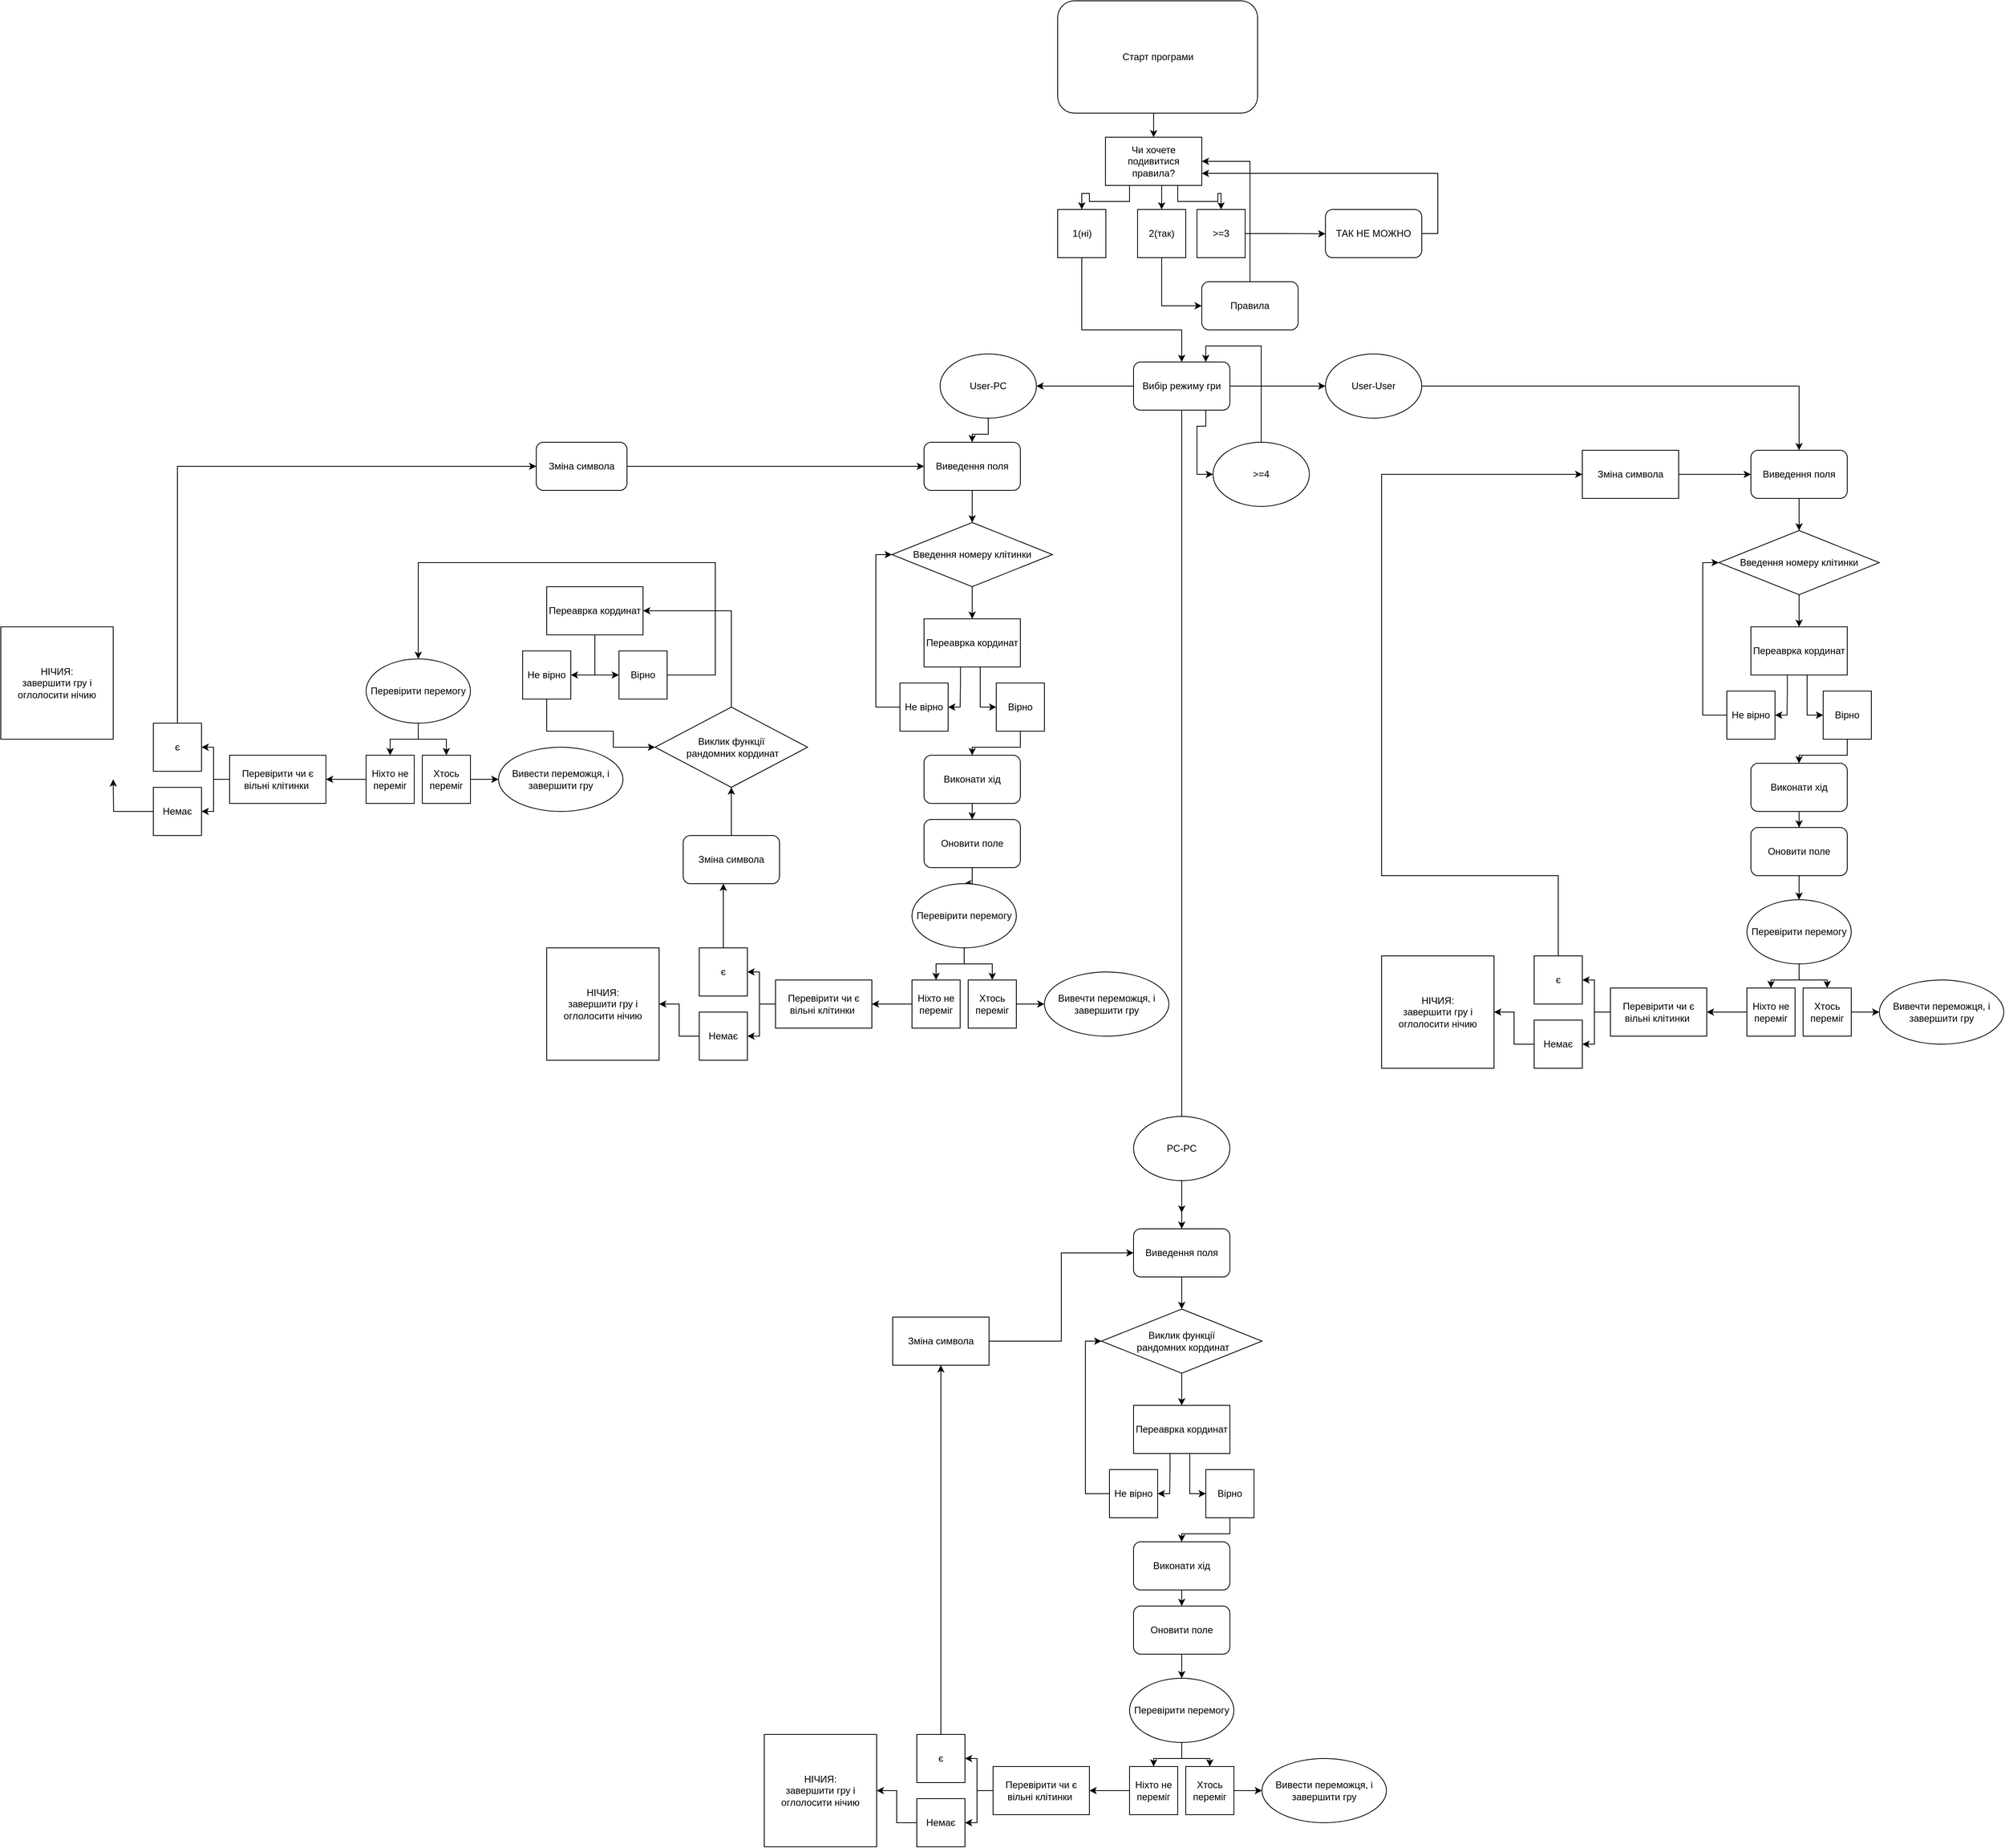 <mxfile version="21.5.2" type="github">
  <diagram name="Сторінка-1" id="-OSfMtu3TaqCq998lPGS">
    <mxGraphModel dx="3797" dy="1214" grid="1" gridSize="10" guides="1" tooltips="1" connect="1" arrows="1" fold="1" page="1" pageScale="1" pageWidth="827" pageHeight="1169" math="0" shadow="0">
      <root>
        <mxCell id="0" />
        <mxCell id="1" parent="0" />
        <mxCell id="GHrrDTAH8UmUL2fqmOjw-2" style="edgeStyle=orthogonalEdgeStyle;rounded=0;orthogonalLoop=1;jettySize=auto;html=1;exitX=0.5;exitY=1;exitDx=0;exitDy=0;entryX=0.5;entryY=0;entryDx=0;entryDy=0;" edge="1" parent="1" source="vVHR6ByP8qNk3AICSqPJ-1" target="GHrrDTAH8UmUL2fqmOjw-1">
          <mxGeometry relative="1" as="geometry" />
        </mxCell>
        <mxCell id="vVHR6ByP8qNk3AICSqPJ-1" value="Старт програми" style="rounded=1;whiteSpace=wrap;html=1;" parent="1" vertex="1">
          <mxGeometry x="266.5" y="10" width="249" height="140" as="geometry" />
        </mxCell>
        <mxCell id="vozU0qDYMAVB8xWwkWYf-24" style="edgeStyle=orthogonalEdgeStyle;rounded=0;orthogonalLoop=1;jettySize=auto;html=1;entryX=0.5;entryY=0;entryDx=0;entryDy=0;" parent="1" source="vozU0qDYMAVB8xWwkWYf-2" edge="1">
          <mxGeometry relative="1" as="geometry">
            <mxPoint x="1190" y="670" as="targetPoint" />
          </mxGeometry>
        </mxCell>
        <mxCell id="vozU0qDYMAVB8xWwkWYf-2" value="Виведення поля" style="rounded=1;whiteSpace=wrap;html=1;" parent="1" vertex="1">
          <mxGeometry x="1130" y="570" width="120" height="60" as="geometry" />
        </mxCell>
        <mxCell id="vozU0qDYMAVB8xWwkWYf-15" value="" style="edgeStyle=orthogonalEdgeStyle;rounded=0;orthogonalLoop=1;jettySize=auto;html=1;" parent="1" source="vozU0qDYMAVB8xWwkWYf-3" target="vozU0qDYMAVB8xWwkWYf-12" edge="1">
          <mxGeometry relative="1" as="geometry" />
        </mxCell>
        <mxCell id="vozU0qDYMAVB8xWwkWYf-16" value="" style="edgeStyle=orthogonalEdgeStyle;rounded=0;orthogonalLoop=1;jettySize=auto;html=1;" parent="1" source="vozU0qDYMAVB8xWwkWYf-3" target="vozU0qDYMAVB8xWwkWYf-14" edge="1">
          <mxGeometry relative="1" as="geometry" />
        </mxCell>
        <mxCell id="oesaAjldhpogjvZy4jh--85" style="edgeStyle=orthogonalEdgeStyle;rounded=0;orthogonalLoop=1;jettySize=auto;html=1;" parent="1" source="vozU0qDYMAVB8xWwkWYf-3" edge="1">
          <mxGeometry relative="1" as="geometry">
            <mxPoint x="421" y="1520" as="targetPoint" />
          </mxGeometry>
        </mxCell>
        <mxCell id="GHrrDTAH8UmUL2fqmOjw-17" style="edgeStyle=orthogonalEdgeStyle;rounded=0;orthogonalLoop=1;jettySize=auto;html=1;exitX=0.75;exitY=1;exitDx=0;exitDy=0;entryX=0;entryY=0.5;entryDx=0;entryDy=0;" edge="1" parent="1" source="vozU0qDYMAVB8xWwkWYf-3" target="GHrrDTAH8UmUL2fqmOjw-16">
          <mxGeometry relative="1" as="geometry" />
        </mxCell>
        <mxCell id="vozU0qDYMAVB8xWwkWYf-3" value="Вибір режиму гри&lt;span id=&quot;docs-internal-guid-321d3be8-7fff-9329-2bb9-49351d8f6e9c&quot;&gt;&lt;/span&gt;&lt;br&gt;&lt;span id=&quot;docs-internal-guid-1c4b53f9-7fff-63d5-5b33-3f69275330f2&quot;&gt;&lt;/span&gt;" style="rounded=1;whiteSpace=wrap;html=1;" parent="1" vertex="1">
          <mxGeometry x="361" y="460" width="120" height="60" as="geometry" />
        </mxCell>
        <mxCell id="vozU0qDYMAVB8xWwkWYf-18" value="" style="edgeStyle=orthogonalEdgeStyle;rounded=0;orthogonalLoop=1;jettySize=auto;html=1;entryX=0.5;entryY=0;entryDx=0;entryDy=0;" parent="1" source="vozU0qDYMAVB8xWwkWYf-12" target="Kpa18n4jL03PDkjrWEb2-8" edge="1">
          <mxGeometry relative="1" as="geometry">
            <mxPoint x="180.029" y="560" as="targetPoint" />
            <Array as="points">
              <mxPoint x="180" y="550" />
              <mxPoint x="160" y="550" />
            </Array>
          </mxGeometry>
        </mxCell>
        <mxCell id="vozU0qDYMAVB8xWwkWYf-12" value="User-PC&lt;span id=&quot;docs-internal-guid-ddc45cb4-7fff-b80d-b5cc-657cc404f076&quot;&gt;&lt;/span&gt;&lt;span id=&quot;docs-internal-guid-ddc45cb4-7fff-b80d-b5cc-657cc404f076&quot;&gt;&lt;/span&gt;" style="ellipse;whiteSpace=wrap;html=1;" parent="1" vertex="1">
          <mxGeometry x="120" y="450" width="120" height="80" as="geometry" />
        </mxCell>
        <mxCell id="Kpa18n4jL03PDkjrWEb2-4" style="edgeStyle=orthogonalEdgeStyle;rounded=0;orthogonalLoop=1;jettySize=auto;html=1;exitX=1;exitY=0.5;exitDx=0;exitDy=0;entryX=0.5;entryY=0;entryDx=0;entryDy=0;" parent="1" source="vozU0qDYMAVB8xWwkWYf-14" target="vozU0qDYMAVB8xWwkWYf-2" edge="1">
          <mxGeometry relative="1" as="geometry" />
        </mxCell>
        <mxCell id="vozU0qDYMAVB8xWwkWYf-14" value="User-User&lt;span id=&quot;docs-internal-guid-ddc45cb4-7fff-b80d-b5cc-657cc404f076&quot;&gt;&lt;/span&gt;" style="ellipse;whiteSpace=wrap;html=1;" parent="1" vertex="1">
          <mxGeometry x="600" y="450" width="120" height="80" as="geometry" />
        </mxCell>
        <mxCell id="hkNHPK7egLGRaDCk1k40-42" value="Введення номеру клітинки" style="rhombus;whiteSpace=wrap;html=1;" parent="1" vertex="1">
          <mxGeometry x="1090" y="670" width="200" height="80" as="geometry" />
        </mxCell>
        <mxCell id="hkNHPK7egLGRaDCk1k40-43" value="" style="edgeStyle=orthogonalEdgeStyle;rounded=0;orthogonalLoop=1;jettySize=auto;html=1;" parent="1" source="hkNHPK7egLGRaDCk1k40-42" target="hkNHPK7egLGRaDCk1k40-46" edge="1">
          <mxGeometry relative="1" as="geometry">
            <mxPoint x="1190" y="840" as="targetPoint" />
            <mxPoint x="1190" y="750" as="sourcePoint" />
          </mxGeometry>
        </mxCell>
        <mxCell id="hkNHPK7egLGRaDCk1k40-44" style="edgeStyle=orthogonalEdgeStyle;rounded=0;orthogonalLoop=1;jettySize=auto;html=1;entryX=1;entryY=0.5;entryDx=0;entryDy=0;exitX=0.378;exitY=1.004;exitDx=0;exitDy=0;exitPerimeter=0;" parent="1" source="hkNHPK7egLGRaDCk1k40-46" target="hkNHPK7egLGRaDCk1k40-50" edge="1">
          <mxGeometry relative="1" as="geometry">
            <mxPoint x="1190" y="910" as="targetPoint" />
            <Array as="points">
              <mxPoint x="1175" y="870" />
              <mxPoint x="1175" y="900" />
            </Array>
          </mxGeometry>
        </mxCell>
        <mxCell id="hkNHPK7egLGRaDCk1k40-45" style="edgeStyle=orthogonalEdgeStyle;rounded=0;orthogonalLoop=1;jettySize=auto;html=1;entryX=0;entryY=0.5;entryDx=0;entryDy=0;" parent="1" source="hkNHPK7egLGRaDCk1k40-46" target="hkNHPK7egLGRaDCk1k40-48" edge="1">
          <mxGeometry relative="1" as="geometry">
            <mxPoint x="1190" y="900" as="targetPoint" />
            <Array as="points">
              <mxPoint x="1200" y="900" />
            </Array>
          </mxGeometry>
        </mxCell>
        <mxCell id="hkNHPK7egLGRaDCk1k40-46" value="Переаврка кординат" style="rounded=0;whiteSpace=wrap;html=1;" parent="1" vertex="1">
          <mxGeometry x="1130" y="790" width="120" height="60" as="geometry" />
        </mxCell>
        <mxCell id="hkNHPK7egLGRaDCk1k40-47" style="edgeStyle=orthogonalEdgeStyle;rounded=0;orthogonalLoop=1;jettySize=auto;html=1;entryX=0.5;entryY=0;entryDx=0;entryDy=0;" parent="1" source="hkNHPK7egLGRaDCk1k40-48" target="hkNHPK7egLGRaDCk1k40-52" edge="1">
          <mxGeometry relative="1" as="geometry">
            <Array as="points">
              <mxPoint x="1250" y="950" />
              <mxPoint x="1190" y="950" />
            </Array>
          </mxGeometry>
        </mxCell>
        <mxCell id="hkNHPK7egLGRaDCk1k40-48" value="Вірно" style="rounded=0;whiteSpace=wrap;html=1;" parent="1" vertex="1">
          <mxGeometry x="1220" y="870" width="60" height="60" as="geometry" />
        </mxCell>
        <mxCell id="hkNHPK7egLGRaDCk1k40-49" style="edgeStyle=orthogonalEdgeStyle;rounded=0;orthogonalLoop=1;jettySize=auto;html=1;entryX=0;entryY=0.5;entryDx=0;entryDy=0;" parent="1" source="hkNHPK7egLGRaDCk1k40-50" target="hkNHPK7egLGRaDCk1k40-42" edge="1">
          <mxGeometry relative="1" as="geometry">
            <mxPoint x="1060" y="710" as="targetPoint" />
            <Array as="points">
              <mxPoint x="1070" y="900" />
              <mxPoint x="1070" y="710" />
            </Array>
          </mxGeometry>
        </mxCell>
        <mxCell id="hkNHPK7egLGRaDCk1k40-50" value="Не вірно" style="rounded=0;whiteSpace=wrap;html=1;" parent="1" vertex="1">
          <mxGeometry x="1100" y="870" width="60" height="60" as="geometry" />
        </mxCell>
        <mxCell id="hkNHPK7egLGRaDCk1k40-51" style="edgeStyle=orthogonalEdgeStyle;rounded=0;orthogonalLoop=1;jettySize=auto;html=1;entryX=0.5;entryY=0;entryDx=0;entryDy=0;" parent="1" source="hkNHPK7egLGRaDCk1k40-52" target="hkNHPK7egLGRaDCk1k40-54" edge="1">
          <mxGeometry relative="1" as="geometry" />
        </mxCell>
        <mxCell id="hkNHPK7egLGRaDCk1k40-52" value="Виконати хід" style="rounded=1;whiteSpace=wrap;html=1;" parent="1" vertex="1">
          <mxGeometry x="1130" y="960" width="120" height="60" as="geometry" />
        </mxCell>
        <mxCell id="hkNHPK7egLGRaDCk1k40-53" value="" style="edgeStyle=orthogonalEdgeStyle;rounded=0;orthogonalLoop=1;jettySize=auto;html=1;" parent="1" source="hkNHPK7egLGRaDCk1k40-54" target="hkNHPK7egLGRaDCk1k40-57" edge="1">
          <mxGeometry relative="1" as="geometry" />
        </mxCell>
        <mxCell id="hkNHPK7egLGRaDCk1k40-54" value="Оновити поле" style="rounded=1;whiteSpace=wrap;html=1;" parent="1" vertex="1">
          <mxGeometry x="1130" y="1040" width="120" height="60" as="geometry" />
        </mxCell>
        <mxCell id="hkNHPK7egLGRaDCk1k40-55" value="" style="edgeStyle=orthogonalEdgeStyle;rounded=0;orthogonalLoop=1;jettySize=auto;html=1;" parent="1" source="hkNHPK7egLGRaDCk1k40-57" target="hkNHPK7egLGRaDCk1k40-59" edge="1">
          <mxGeometry relative="1" as="geometry" />
        </mxCell>
        <mxCell id="hkNHPK7egLGRaDCk1k40-56" style="edgeStyle=orthogonalEdgeStyle;rounded=0;orthogonalLoop=1;jettySize=auto;html=1;entryX=0.5;entryY=0;entryDx=0;entryDy=0;" parent="1" source="hkNHPK7egLGRaDCk1k40-57" target="hkNHPK7egLGRaDCk1k40-58" edge="1">
          <mxGeometry relative="1" as="geometry" />
        </mxCell>
        <mxCell id="hkNHPK7egLGRaDCk1k40-57" value="Перевірити перемогу" style="ellipse;whiteSpace=wrap;html=1;rounded=1;" parent="1" vertex="1">
          <mxGeometry x="1125" y="1130" width="130" height="80" as="geometry" />
        </mxCell>
        <mxCell id="hkNHPK7egLGRaDCk1k40-61" value="" style="edgeStyle=orthogonalEdgeStyle;rounded=0;orthogonalLoop=1;jettySize=auto;html=1;" parent="1" source="hkNHPK7egLGRaDCk1k40-58" target="hkNHPK7egLGRaDCk1k40-60" edge="1">
          <mxGeometry relative="1" as="geometry" />
        </mxCell>
        <mxCell id="hkNHPK7egLGRaDCk1k40-58" value="Хтось переміг" style="rounded=0;whiteSpace=wrap;html=1;" parent="1" vertex="1">
          <mxGeometry x="1195" y="1240" width="60" height="60" as="geometry" />
        </mxCell>
        <mxCell id="hkNHPK7egLGRaDCk1k40-63" value="" style="edgeStyle=orthogonalEdgeStyle;rounded=0;orthogonalLoop=1;jettySize=auto;html=1;" parent="1" source="hkNHPK7egLGRaDCk1k40-59" target="hkNHPK7egLGRaDCk1k40-62" edge="1">
          <mxGeometry relative="1" as="geometry" />
        </mxCell>
        <mxCell id="hkNHPK7egLGRaDCk1k40-59" value="Ніхто не переміг" style="rounded=0;whiteSpace=wrap;html=1;" parent="1" vertex="1">
          <mxGeometry x="1125" y="1240" width="60" height="60" as="geometry" />
        </mxCell>
        <mxCell id="hkNHPK7egLGRaDCk1k40-60" value="Вивечти переможця, і завершити гру" style="ellipse;whiteSpace=wrap;html=1;rounded=0;" parent="1" vertex="1">
          <mxGeometry x="1290" y="1230" width="155" height="80" as="geometry" />
        </mxCell>
        <mxCell id="hkNHPK7egLGRaDCk1k40-68" value="" style="edgeStyle=orthogonalEdgeStyle;rounded=0;orthogonalLoop=1;jettySize=auto;html=1;" parent="1" source="hkNHPK7egLGRaDCk1k40-62" target="hkNHPK7egLGRaDCk1k40-67" edge="1">
          <mxGeometry relative="1" as="geometry" />
        </mxCell>
        <mxCell id="hkNHPK7egLGRaDCk1k40-69" style="edgeStyle=orthogonalEdgeStyle;rounded=0;orthogonalLoop=1;jettySize=auto;html=1;entryX=1;entryY=0.5;entryDx=0;entryDy=0;" parent="1" source="hkNHPK7egLGRaDCk1k40-62" target="hkNHPK7egLGRaDCk1k40-66" edge="1">
          <mxGeometry relative="1" as="geometry" />
        </mxCell>
        <mxCell id="hkNHPK7egLGRaDCk1k40-62" value="Перевірити чи є вільні клітинки&amp;nbsp;" style="whiteSpace=wrap;html=1;rounded=0;" parent="1" vertex="1">
          <mxGeometry x="955" y="1240" width="120" height="60" as="geometry" />
        </mxCell>
        <mxCell id="Kpa18n4jL03PDkjrWEb2-2" style="edgeStyle=orthogonalEdgeStyle;rounded=0;orthogonalLoop=1;jettySize=auto;html=1;exitX=0.5;exitY=0;exitDx=0;exitDy=0;" parent="1" source="hkNHPK7egLGRaDCk1k40-66" edge="1">
          <mxGeometry relative="1" as="geometry">
            <mxPoint x="920" y="600" as="targetPoint" />
            <Array as="points">
              <mxPoint x="890" y="1100" />
              <mxPoint x="670" y="1100" />
            </Array>
          </mxGeometry>
        </mxCell>
        <mxCell id="hkNHPK7egLGRaDCk1k40-66" value="є" style="rounded=0;whiteSpace=wrap;html=1;" parent="1" vertex="1">
          <mxGeometry x="860" y="1200" width="60" height="60" as="geometry" />
        </mxCell>
        <mxCell id="hkNHPK7egLGRaDCk1k40-77" style="edgeStyle=orthogonalEdgeStyle;rounded=0;orthogonalLoop=1;jettySize=auto;html=1;" parent="1" source="hkNHPK7egLGRaDCk1k40-67" target="hkNHPK7egLGRaDCk1k40-76" edge="1">
          <mxGeometry relative="1" as="geometry" />
        </mxCell>
        <mxCell id="hkNHPK7egLGRaDCk1k40-67" value="Немає" style="rounded=0;whiteSpace=wrap;html=1;" parent="1" vertex="1">
          <mxGeometry x="860" y="1280" width="60" height="60" as="geometry" />
        </mxCell>
        <mxCell id="hkNHPK7egLGRaDCk1k40-76" value="НІЧИЯ:&lt;br&gt;завершити гру і оглолосити нічию" style="whiteSpace=wrap;html=1;aspect=fixed;" parent="1" vertex="1">
          <mxGeometry x="670" y="1200" width="140" height="140" as="geometry" />
        </mxCell>
        <mxCell id="Kpa18n4jL03PDkjrWEb2-6" style="edgeStyle=orthogonalEdgeStyle;rounded=0;orthogonalLoop=1;jettySize=auto;html=1;exitX=1;exitY=0.5;exitDx=0;exitDy=0;entryX=0;entryY=0.5;entryDx=0;entryDy=0;" parent="1" source="Kpa18n4jL03PDkjrWEb2-5" target="vozU0qDYMAVB8xWwkWYf-2" edge="1">
          <mxGeometry relative="1" as="geometry" />
        </mxCell>
        <mxCell id="Kpa18n4jL03PDkjrWEb2-5" value="Зміна символа" style="rounded=0;whiteSpace=wrap;html=1;" parent="1" vertex="1">
          <mxGeometry x="920" y="570" width="120" height="60" as="geometry" />
        </mxCell>
        <mxCell id="Kpa18n4jL03PDkjrWEb2-7" style="edgeStyle=orthogonalEdgeStyle;rounded=0;orthogonalLoop=1;jettySize=auto;html=1;entryX=0.5;entryY=0;entryDx=0;entryDy=0;" parent="1" source="Kpa18n4jL03PDkjrWEb2-8" edge="1">
          <mxGeometry relative="1" as="geometry">
            <mxPoint x="160" y="660" as="targetPoint" />
          </mxGeometry>
        </mxCell>
        <mxCell id="Kpa18n4jL03PDkjrWEb2-8" value="Виведення поля" style="rounded=1;whiteSpace=wrap;html=1;" parent="1" vertex="1">
          <mxGeometry x="100" y="560" width="120" height="60" as="geometry" />
        </mxCell>
        <mxCell id="Kpa18n4jL03PDkjrWEb2-9" value="Введення номеру клітинки" style="rhombus;whiteSpace=wrap;html=1;" parent="1" vertex="1">
          <mxGeometry x="60" y="660" width="200" height="80" as="geometry" />
        </mxCell>
        <mxCell id="Kpa18n4jL03PDkjrWEb2-10" value="" style="edgeStyle=orthogonalEdgeStyle;rounded=0;orthogonalLoop=1;jettySize=auto;html=1;" parent="1" source="Kpa18n4jL03PDkjrWEb2-9" target="Kpa18n4jL03PDkjrWEb2-13" edge="1">
          <mxGeometry relative="1" as="geometry">
            <mxPoint x="160" y="830" as="targetPoint" />
            <mxPoint x="160" y="740" as="sourcePoint" />
          </mxGeometry>
        </mxCell>
        <mxCell id="Kpa18n4jL03PDkjrWEb2-11" style="edgeStyle=orthogonalEdgeStyle;rounded=0;orthogonalLoop=1;jettySize=auto;html=1;entryX=1;entryY=0.5;entryDx=0;entryDy=0;exitX=0.378;exitY=1.004;exitDx=0;exitDy=0;exitPerimeter=0;" parent="1" source="Kpa18n4jL03PDkjrWEb2-13" target="Kpa18n4jL03PDkjrWEb2-17" edge="1">
          <mxGeometry relative="1" as="geometry">
            <mxPoint x="160" y="900" as="targetPoint" />
            <Array as="points">
              <mxPoint x="145" y="860" />
              <mxPoint x="145" y="890" />
            </Array>
          </mxGeometry>
        </mxCell>
        <mxCell id="Kpa18n4jL03PDkjrWEb2-12" style="edgeStyle=orthogonalEdgeStyle;rounded=0;orthogonalLoop=1;jettySize=auto;html=1;entryX=0;entryY=0.5;entryDx=0;entryDy=0;" parent="1" source="Kpa18n4jL03PDkjrWEb2-13" target="Kpa18n4jL03PDkjrWEb2-15" edge="1">
          <mxGeometry relative="1" as="geometry">
            <mxPoint x="160" y="890" as="targetPoint" />
            <Array as="points">
              <mxPoint x="170" y="890" />
            </Array>
          </mxGeometry>
        </mxCell>
        <mxCell id="Kpa18n4jL03PDkjrWEb2-13" value="Переаврка кординат" style="rounded=0;whiteSpace=wrap;html=1;" parent="1" vertex="1">
          <mxGeometry x="100" y="780" width="120" height="60" as="geometry" />
        </mxCell>
        <mxCell id="Kpa18n4jL03PDkjrWEb2-14" style="edgeStyle=orthogonalEdgeStyle;rounded=0;orthogonalLoop=1;jettySize=auto;html=1;entryX=0.5;entryY=0;entryDx=0;entryDy=0;" parent="1" source="Kpa18n4jL03PDkjrWEb2-15" target="Kpa18n4jL03PDkjrWEb2-19" edge="1">
          <mxGeometry relative="1" as="geometry">
            <Array as="points">
              <mxPoint x="220" y="940" />
              <mxPoint x="160" y="940" />
            </Array>
          </mxGeometry>
        </mxCell>
        <mxCell id="Kpa18n4jL03PDkjrWEb2-15" value="Вірно" style="rounded=0;whiteSpace=wrap;html=1;" parent="1" vertex="1">
          <mxGeometry x="190" y="860" width="60" height="60" as="geometry" />
        </mxCell>
        <mxCell id="Kpa18n4jL03PDkjrWEb2-16" style="edgeStyle=orthogonalEdgeStyle;rounded=0;orthogonalLoop=1;jettySize=auto;html=1;entryX=0;entryY=0.5;entryDx=0;entryDy=0;" parent="1" source="Kpa18n4jL03PDkjrWEb2-17" target="Kpa18n4jL03PDkjrWEb2-9" edge="1">
          <mxGeometry relative="1" as="geometry">
            <mxPoint x="30" y="700" as="targetPoint" />
            <Array as="points">
              <mxPoint x="40" y="890" />
              <mxPoint x="40" y="700" />
            </Array>
          </mxGeometry>
        </mxCell>
        <mxCell id="Kpa18n4jL03PDkjrWEb2-17" value="Не вірно" style="rounded=0;whiteSpace=wrap;html=1;" parent="1" vertex="1">
          <mxGeometry x="70" y="860" width="60" height="60" as="geometry" />
        </mxCell>
        <mxCell id="Kpa18n4jL03PDkjrWEb2-18" style="edgeStyle=orthogonalEdgeStyle;rounded=0;orthogonalLoop=1;jettySize=auto;html=1;entryX=0.5;entryY=0;entryDx=0;entryDy=0;" parent="1" source="Kpa18n4jL03PDkjrWEb2-19" target="Kpa18n4jL03PDkjrWEb2-21" edge="1">
          <mxGeometry relative="1" as="geometry" />
        </mxCell>
        <mxCell id="Kpa18n4jL03PDkjrWEb2-19" value="Виконати хід" style="rounded=1;whiteSpace=wrap;html=1;" parent="1" vertex="1">
          <mxGeometry x="100" y="950" width="120" height="60" as="geometry" />
        </mxCell>
        <mxCell id="Kpa18n4jL03PDkjrWEb2-20" value="" style="edgeStyle=orthogonalEdgeStyle;rounded=0;orthogonalLoop=1;jettySize=auto;html=1;" parent="1" source="Kpa18n4jL03PDkjrWEb2-21" target="Kpa18n4jL03PDkjrWEb2-24" edge="1">
          <mxGeometry relative="1" as="geometry" />
        </mxCell>
        <mxCell id="Kpa18n4jL03PDkjrWEb2-21" value="Оновити поле" style="rounded=1;whiteSpace=wrap;html=1;" parent="1" vertex="1">
          <mxGeometry x="100" y="1030" width="120" height="60" as="geometry" />
        </mxCell>
        <mxCell id="Kpa18n4jL03PDkjrWEb2-22" value="" style="edgeStyle=orthogonalEdgeStyle;rounded=0;orthogonalLoop=1;jettySize=auto;html=1;" parent="1" source="Kpa18n4jL03PDkjrWEb2-24" target="Kpa18n4jL03PDkjrWEb2-28" edge="1">
          <mxGeometry relative="1" as="geometry" />
        </mxCell>
        <mxCell id="Kpa18n4jL03PDkjrWEb2-23" style="edgeStyle=orthogonalEdgeStyle;rounded=0;orthogonalLoop=1;jettySize=auto;html=1;entryX=0.5;entryY=0;entryDx=0;entryDy=0;" parent="1" source="Kpa18n4jL03PDkjrWEb2-24" target="Kpa18n4jL03PDkjrWEb2-26" edge="1">
          <mxGeometry relative="1" as="geometry" />
        </mxCell>
        <mxCell id="Kpa18n4jL03PDkjrWEb2-24" value="Перевірити перемогу" style="ellipse;whiteSpace=wrap;html=1;rounded=1;" parent="1" vertex="1">
          <mxGeometry x="85" y="1110" width="130" height="80" as="geometry" />
        </mxCell>
        <mxCell id="Kpa18n4jL03PDkjrWEb2-25" value="" style="edgeStyle=orthogonalEdgeStyle;rounded=0;orthogonalLoop=1;jettySize=auto;html=1;" parent="1" source="Kpa18n4jL03PDkjrWEb2-26" target="Kpa18n4jL03PDkjrWEb2-29" edge="1">
          <mxGeometry relative="1" as="geometry" />
        </mxCell>
        <mxCell id="Kpa18n4jL03PDkjrWEb2-26" value="Хтось переміг" style="rounded=0;whiteSpace=wrap;html=1;" parent="1" vertex="1">
          <mxGeometry x="155" y="1230" width="60" height="60" as="geometry" />
        </mxCell>
        <mxCell id="Kpa18n4jL03PDkjrWEb2-27" value="" style="edgeStyle=orthogonalEdgeStyle;rounded=0;orthogonalLoop=1;jettySize=auto;html=1;" parent="1" source="Kpa18n4jL03PDkjrWEb2-28" target="Kpa18n4jL03PDkjrWEb2-32" edge="1">
          <mxGeometry relative="1" as="geometry" />
        </mxCell>
        <mxCell id="Kpa18n4jL03PDkjrWEb2-28" value="Ніхто не переміг" style="rounded=0;whiteSpace=wrap;html=1;" parent="1" vertex="1">
          <mxGeometry x="85" y="1230" width="60" height="60" as="geometry" />
        </mxCell>
        <mxCell id="Kpa18n4jL03PDkjrWEb2-29" value="Вивечти переможця, і завершити гру" style="ellipse;whiteSpace=wrap;html=1;rounded=0;" parent="1" vertex="1">
          <mxGeometry x="250" y="1220" width="155" height="80" as="geometry" />
        </mxCell>
        <mxCell id="Kpa18n4jL03PDkjrWEb2-30" value="" style="edgeStyle=orthogonalEdgeStyle;rounded=0;orthogonalLoop=1;jettySize=auto;html=1;" parent="1" source="Kpa18n4jL03PDkjrWEb2-32" target="Kpa18n4jL03PDkjrWEb2-36" edge="1">
          <mxGeometry relative="1" as="geometry" />
        </mxCell>
        <mxCell id="Kpa18n4jL03PDkjrWEb2-31" style="edgeStyle=orthogonalEdgeStyle;rounded=0;orthogonalLoop=1;jettySize=auto;html=1;entryX=1;entryY=0.5;entryDx=0;entryDy=0;" parent="1" source="Kpa18n4jL03PDkjrWEb2-32" target="Kpa18n4jL03PDkjrWEb2-34" edge="1">
          <mxGeometry relative="1" as="geometry" />
        </mxCell>
        <mxCell id="Kpa18n4jL03PDkjrWEb2-32" value="Перевірити чи є вільні клітинки&amp;nbsp;" style="whiteSpace=wrap;html=1;rounded=0;" parent="1" vertex="1">
          <mxGeometry x="-85" y="1230" width="120" height="60" as="geometry" />
        </mxCell>
        <mxCell id="oesaAjldhpogjvZy4jh--32" style="edgeStyle=orthogonalEdgeStyle;rounded=0;orthogonalLoop=1;jettySize=auto;html=1;entryX=0.5;entryY=1;entryDx=0;entryDy=0;" parent="1" source="Kpa18n4jL03PDkjrWEb2-34" edge="1">
          <mxGeometry relative="1" as="geometry">
            <mxPoint x="-150" y="1110" as="targetPoint" />
          </mxGeometry>
        </mxCell>
        <mxCell id="Kpa18n4jL03PDkjrWEb2-34" value="є" style="rounded=0;whiteSpace=wrap;html=1;" parent="1" vertex="1">
          <mxGeometry x="-180" y="1190" width="60" height="60" as="geometry" />
        </mxCell>
        <mxCell id="Kpa18n4jL03PDkjrWEb2-35" style="edgeStyle=orthogonalEdgeStyle;rounded=0;orthogonalLoop=1;jettySize=auto;html=1;" parent="1" source="Kpa18n4jL03PDkjrWEb2-36" target="Kpa18n4jL03PDkjrWEb2-37" edge="1">
          <mxGeometry relative="1" as="geometry" />
        </mxCell>
        <mxCell id="Kpa18n4jL03PDkjrWEb2-36" value="Немає" style="rounded=0;whiteSpace=wrap;html=1;" parent="1" vertex="1">
          <mxGeometry x="-180" y="1270" width="60" height="60" as="geometry" />
        </mxCell>
        <mxCell id="Kpa18n4jL03PDkjrWEb2-37" value="НІЧИЯ:&lt;br&gt;завершити гру і оглолосити нічию" style="whiteSpace=wrap;html=1;aspect=fixed;" parent="1" vertex="1">
          <mxGeometry x="-370" y="1190" width="140" height="140" as="geometry" />
        </mxCell>
        <mxCell id="oesaAjldhpogjvZy4jh--35" style="edgeStyle=orthogonalEdgeStyle;rounded=0;orthogonalLoop=1;jettySize=auto;html=1;entryX=0.5;entryY=1;entryDx=0;entryDy=0;" parent="1" source="oesaAjldhpogjvZy4jh--30" target="oesaAjldhpogjvZy4jh--34" edge="1">
          <mxGeometry relative="1" as="geometry" />
        </mxCell>
        <mxCell id="oesaAjldhpogjvZy4jh--30" value="Зміна символа" style="rounded=1;whiteSpace=wrap;html=1;" parent="1" vertex="1">
          <mxGeometry x="-200" y="1050" width="120" height="60" as="geometry" />
        </mxCell>
        <mxCell id="oesaAjldhpogjvZy4jh--77" style="edgeStyle=orthogonalEdgeStyle;rounded=0;orthogonalLoop=1;jettySize=auto;html=1;entryX=1;entryY=0.5;entryDx=0;entryDy=0;" parent="1" source="oesaAjldhpogjvZy4jh--34" target="oesaAjldhpogjvZy4jh--74" edge="1">
          <mxGeometry relative="1" as="geometry">
            <Array as="points">
              <mxPoint x="-140" y="770" />
            </Array>
          </mxGeometry>
        </mxCell>
        <mxCell id="oesaAjldhpogjvZy4jh--34" value="Виклик функції&lt;br&gt;&amp;nbsp;рандомних кординат" style="rhombus;whiteSpace=wrap;html=1;" parent="1" vertex="1">
          <mxGeometry x="-235" y="890" width="190" height="100" as="geometry" />
        </mxCell>
        <mxCell id="oesaAjldhpogjvZy4jh--50" value="" style="edgeStyle=orthogonalEdgeStyle;rounded=0;orthogonalLoop=1;jettySize=auto;html=1;" parent="1" source="oesaAjldhpogjvZy4jh--52" target="oesaAjldhpogjvZy4jh--56" edge="1">
          <mxGeometry relative="1" as="geometry" />
        </mxCell>
        <mxCell id="oesaAjldhpogjvZy4jh--51" style="edgeStyle=orthogonalEdgeStyle;rounded=0;orthogonalLoop=1;jettySize=auto;html=1;entryX=0.5;entryY=0;entryDx=0;entryDy=0;" parent="1" source="oesaAjldhpogjvZy4jh--52" target="oesaAjldhpogjvZy4jh--54" edge="1">
          <mxGeometry relative="1" as="geometry" />
        </mxCell>
        <mxCell id="oesaAjldhpogjvZy4jh--52" value="Перевірити перемогу" style="ellipse;whiteSpace=wrap;html=1;rounded=1;" parent="1" vertex="1">
          <mxGeometry x="-595" y="830" width="130" height="80" as="geometry" />
        </mxCell>
        <mxCell id="oesaAjldhpogjvZy4jh--53" value="" style="edgeStyle=orthogonalEdgeStyle;rounded=0;orthogonalLoop=1;jettySize=auto;html=1;" parent="1" source="oesaAjldhpogjvZy4jh--54" target="oesaAjldhpogjvZy4jh--57" edge="1">
          <mxGeometry relative="1" as="geometry" />
        </mxCell>
        <mxCell id="oesaAjldhpogjvZy4jh--54" value="Хтось переміг" style="rounded=0;whiteSpace=wrap;html=1;" parent="1" vertex="1">
          <mxGeometry x="-525" y="950" width="60" height="60" as="geometry" />
        </mxCell>
        <mxCell id="oesaAjldhpogjvZy4jh--55" value="" style="edgeStyle=orthogonalEdgeStyle;rounded=0;orthogonalLoop=1;jettySize=auto;html=1;" parent="1" source="oesaAjldhpogjvZy4jh--56" target="oesaAjldhpogjvZy4jh--60" edge="1">
          <mxGeometry relative="1" as="geometry" />
        </mxCell>
        <mxCell id="oesaAjldhpogjvZy4jh--56" value="Ніхто не переміг" style="rounded=0;whiteSpace=wrap;html=1;" parent="1" vertex="1">
          <mxGeometry x="-595" y="950" width="60" height="60" as="geometry" />
        </mxCell>
        <mxCell id="oesaAjldhpogjvZy4jh--57" value="Вивеcти переможця, і завершити гру" style="ellipse;whiteSpace=wrap;html=1;rounded=0;" parent="1" vertex="1">
          <mxGeometry x="-430" y="940" width="155" height="80" as="geometry" />
        </mxCell>
        <mxCell id="oesaAjldhpogjvZy4jh--58" value="" style="edgeStyle=orthogonalEdgeStyle;rounded=0;orthogonalLoop=1;jettySize=auto;html=1;" parent="1" source="oesaAjldhpogjvZy4jh--60" target="oesaAjldhpogjvZy4jh--63" edge="1">
          <mxGeometry relative="1" as="geometry" />
        </mxCell>
        <mxCell id="oesaAjldhpogjvZy4jh--59" style="edgeStyle=orthogonalEdgeStyle;rounded=0;orthogonalLoop=1;jettySize=auto;html=1;entryX=1;entryY=0.5;entryDx=0;entryDy=0;" parent="1" source="oesaAjldhpogjvZy4jh--60" target="oesaAjldhpogjvZy4jh--61" edge="1">
          <mxGeometry relative="1" as="geometry" />
        </mxCell>
        <mxCell id="oesaAjldhpogjvZy4jh--60" value="Перевірити чи є вільні клітинки&amp;nbsp;" style="whiteSpace=wrap;html=1;rounded=0;" parent="1" vertex="1">
          <mxGeometry x="-765" y="950" width="120" height="60" as="geometry" />
        </mxCell>
        <mxCell id="oesaAjldhpogjvZy4jh--71" style="edgeStyle=orthogonalEdgeStyle;rounded=0;orthogonalLoop=1;jettySize=auto;html=1;entryX=0;entryY=0.5;entryDx=0;entryDy=0;" parent="1" source="oesaAjldhpogjvZy4jh--61" target="oesaAjldhpogjvZy4jh--68" edge="1">
          <mxGeometry relative="1" as="geometry">
            <Array as="points">
              <mxPoint x="-830" y="590" />
            </Array>
          </mxGeometry>
        </mxCell>
        <mxCell id="oesaAjldhpogjvZy4jh--61" value="є" style="rounded=0;whiteSpace=wrap;html=1;" parent="1" vertex="1">
          <mxGeometry x="-860" y="910" width="60" height="60" as="geometry" />
        </mxCell>
        <mxCell id="oesaAjldhpogjvZy4jh--62" style="edgeStyle=orthogonalEdgeStyle;rounded=0;orthogonalLoop=1;jettySize=auto;html=1;" parent="1" source="oesaAjldhpogjvZy4jh--63" edge="1">
          <mxGeometry relative="1" as="geometry">
            <mxPoint x="-910" y="980" as="targetPoint" />
          </mxGeometry>
        </mxCell>
        <mxCell id="oesaAjldhpogjvZy4jh--63" value="Немає" style="rounded=0;whiteSpace=wrap;html=1;" parent="1" vertex="1">
          <mxGeometry x="-860" y="990" width="60" height="60" as="geometry" />
        </mxCell>
        <mxCell id="oesaAjldhpogjvZy4jh--64" value="НІЧИЯ:&lt;br&gt;завершити гру і оглолосити нічию" style="whiteSpace=wrap;html=1;aspect=fixed;" parent="1" vertex="1">
          <mxGeometry x="-1050" y="790" width="140" height="140" as="geometry" />
        </mxCell>
        <mxCell id="oesaAjldhpogjvZy4jh--80" style="edgeStyle=orthogonalEdgeStyle;rounded=0;orthogonalLoop=1;jettySize=auto;html=1;entryX=0;entryY=0.5;entryDx=0;entryDy=0;" parent="1" source="oesaAjldhpogjvZy4jh--68" target="Kpa18n4jL03PDkjrWEb2-8" edge="1">
          <mxGeometry relative="1" as="geometry" />
        </mxCell>
        <mxCell id="oesaAjldhpogjvZy4jh--68" value="Зміна символа" style="rounded=1;whiteSpace=wrap;html=1;" parent="1" vertex="1">
          <mxGeometry x="-383" y="560" width="113" height="60" as="geometry" />
        </mxCell>
        <mxCell id="oesaAjldhpogjvZy4jh--72" style="edgeStyle=orthogonalEdgeStyle;rounded=0;orthogonalLoop=1;jettySize=auto;html=1;entryX=1;entryY=0.5;entryDx=0;entryDy=0;" parent="1" source="oesaAjldhpogjvZy4jh--74" target="oesaAjldhpogjvZy4jh--76" edge="1">
          <mxGeometry relative="1" as="geometry">
            <mxPoint x="-310" y="860" as="targetPoint" />
            <Array as="points">
              <mxPoint x="-310" y="850" />
            </Array>
          </mxGeometry>
        </mxCell>
        <mxCell id="oesaAjldhpogjvZy4jh--73" style="edgeStyle=orthogonalEdgeStyle;rounded=0;orthogonalLoop=1;jettySize=auto;html=1;entryX=0;entryY=0.5;entryDx=0;entryDy=0;" parent="1" source="oesaAjldhpogjvZy4jh--74" target="oesaAjldhpogjvZy4jh--75" edge="1">
          <mxGeometry relative="1" as="geometry">
            <mxPoint x="-310" y="850" as="targetPoint" />
            <Array as="points">
              <mxPoint x="-310" y="850" />
            </Array>
          </mxGeometry>
        </mxCell>
        <mxCell id="oesaAjldhpogjvZy4jh--74" value="Переаврка кординат" style="rounded=0;whiteSpace=wrap;html=1;" parent="1" vertex="1">
          <mxGeometry x="-370" y="740" width="120" height="60" as="geometry" />
        </mxCell>
        <mxCell id="oesaAjldhpogjvZy4jh--78" style="edgeStyle=orthogonalEdgeStyle;rounded=0;orthogonalLoop=1;jettySize=auto;html=1;entryX=0.5;entryY=0;entryDx=0;entryDy=0;" parent="1" source="oesaAjldhpogjvZy4jh--75" target="oesaAjldhpogjvZy4jh--52" edge="1">
          <mxGeometry relative="1" as="geometry">
            <Array as="points">
              <mxPoint x="-160" y="850" />
              <mxPoint x="-160" y="710" />
              <mxPoint x="-530" y="710" />
            </Array>
          </mxGeometry>
        </mxCell>
        <mxCell id="oesaAjldhpogjvZy4jh--75" value="Вірно" style="rounded=0;whiteSpace=wrap;html=1;" parent="1" vertex="1">
          <mxGeometry x="-280" y="820" width="60" height="60" as="geometry" />
        </mxCell>
        <mxCell id="oesaAjldhpogjvZy4jh--79" style="edgeStyle=orthogonalEdgeStyle;rounded=0;orthogonalLoop=1;jettySize=auto;html=1;entryX=0;entryY=0.5;entryDx=0;entryDy=0;" parent="1" source="oesaAjldhpogjvZy4jh--76" target="oesaAjldhpogjvZy4jh--34" edge="1">
          <mxGeometry relative="1" as="geometry">
            <Array as="points">
              <mxPoint x="-370" y="920" />
              <mxPoint x="-287" y="920" />
              <mxPoint x="-287" y="940" />
            </Array>
          </mxGeometry>
        </mxCell>
        <mxCell id="oesaAjldhpogjvZy4jh--76" value="Не вірно" style="rounded=0;whiteSpace=wrap;html=1;" parent="1" vertex="1">
          <mxGeometry x="-400" y="820" width="60" height="60" as="geometry" />
        </mxCell>
        <mxCell id="oesaAjldhpogjvZy4jh--152" style="edgeStyle=orthogonalEdgeStyle;rounded=0;orthogonalLoop=1;jettySize=auto;html=1;entryX=0.5;entryY=0;entryDx=0;entryDy=0;" parent="1" source="oesaAjldhpogjvZy4jh--83" target="oesaAjldhpogjvZy4jh--120" edge="1">
          <mxGeometry relative="1" as="geometry" />
        </mxCell>
        <mxCell id="oesaAjldhpogjvZy4jh--83" value="PC-PC" style="ellipse;whiteSpace=wrap;html=1;" parent="1" vertex="1">
          <mxGeometry x="361" y="1400" width="120" height="80" as="geometry" />
        </mxCell>
        <mxCell id="oesaAjldhpogjvZy4jh--119" style="edgeStyle=orthogonalEdgeStyle;rounded=0;orthogonalLoop=1;jettySize=auto;html=1;entryX=0.5;entryY=0;entryDx=0;entryDy=0;" parent="1" source="oesaAjldhpogjvZy4jh--120" edge="1">
          <mxGeometry relative="1" as="geometry">
            <mxPoint x="421" y="1640" as="targetPoint" />
          </mxGeometry>
        </mxCell>
        <mxCell id="oesaAjldhpogjvZy4jh--120" value="Виведення поля" style="rounded=1;whiteSpace=wrap;html=1;" parent="1" vertex="1">
          <mxGeometry x="361" y="1540" width="120" height="60" as="geometry" />
        </mxCell>
        <mxCell id="oesaAjldhpogjvZy4jh--121" value="Виклик функції&lt;br&gt;&amp;nbsp;рандомних кординат" style="rhombus;whiteSpace=wrap;html=1;" parent="1" vertex="1">
          <mxGeometry x="321" y="1640" width="200" height="80" as="geometry" />
        </mxCell>
        <mxCell id="oesaAjldhpogjvZy4jh--122" value="" style="edgeStyle=orthogonalEdgeStyle;rounded=0;orthogonalLoop=1;jettySize=auto;html=1;" parent="1" source="oesaAjldhpogjvZy4jh--121" target="oesaAjldhpogjvZy4jh--125" edge="1">
          <mxGeometry relative="1" as="geometry">
            <mxPoint x="421" y="1810" as="targetPoint" />
            <mxPoint x="421" y="1720" as="sourcePoint" />
          </mxGeometry>
        </mxCell>
        <mxCell id="oesaAjldhpogjvZy4jh--123" style="edgeStyle=orthogonalEdgeStyle;rounded=0;orthogonalLoop=1;jettySize=auto;html=1;entryX=1;entryY=0.5;entryDx=0;entryDy=0;exitX=0.378;exitY=1.004;exitDx=0;exitDy=0;exitPerimeter=0;" parent="1" source="oesaAjldhpogjvZy4jh--125" target="oesaAjldhpogjvZy4jh--129" edge="1">
          <mxGeometry relative="1" as="geometry">
            <mxPoint x="421" y="1880" as="targetPoint" />
            <Array as="points">
              <mxPoint x="406" y="1840" />
              <mxPoint x="406" y="1870" />
            </Array>
          </mxGeometry>
        </mxCell>
        <mxCell id="oesaAjldhpogjvZy4jh--124" style="edgeStyle=orthogonalEdgeStyle;rounded=0;orthogonalLoop=1;jettySize=auto;html=1;entryX=0;entryY=0.5;entryDx=0;entryDy=0;" parent="1" source="oesaAjldhpogjvZy4jh--125" target="oesaAjldhpogjvZy4jh--127" edge="1">
          <mxGeometry relative="1" as="geometry">
            <mxPoint x="421" y="1870" as="targetPoint" />
            <Array as="points">
              <mxPoint x="431" y="1870" />
            </Array>
          </mxGeometry>
        </mxCell>
        <mxCell id="oesaAjldhpogjvZy4jh--125" value="Переаврка кординат" style="rounded=0;whiteSpace=wrap;html=1;" parent="1" vertex="1">
          <mxGeometry x="361" y="1760" width="120" height="60" as="geometry" />
        </mxCell>
        <mxCell id="oesaAjldhpogjvZy4jh--126" style="edgeStyle=orthogonalEdgeStyle;rounded=0;orthogonalLoop=1;jettySize=auto;html=1;entryX=0.5;entryY=0;entryDx=0;entryDy=0;" parent="1" source="oesaAjldhpogjvZy4jh--127" target="oesaAjldhpogjvZy4jh--131" edge="1">
          <mxGeometry relative="1" as="geometry">
            <Array as="points">
              <mxPoint x="481" y="1920" />
              <mxPoint x="421" y="1920" />
            </Array>
          </mxGeometry>
        </mxCell>
        <mxCell id="oesaAjldhpogjvZy4jh--127" value="Вірно" style="rounded=0;whiteSpace=wrap;html=1;" parent="1" vertex="1">
          <mxGeometry x="451" y="1840" width="60" height="60" as="geometry" />
        </mxCell>
        <mxCell id="oesaAjldhpogjvZy4jh--128" style="edgeStyle=orthogonalEdgeStyle;rounded=0;orthogonalLoop=1;jettySize=auto;html=1;entryX=0;entryY=0.5;entryDx=0;entryDy=0;" parent="1" source="oesaAjldhpogjvZy4jh--129" target="oesaAjldhpogjvZy4jh--121" edge="1">
          <mxGeometry relative="1" as="geometry">
            <mxPoint x="291" y="1680" as="targetPoint" />
            <Array as="points">
              <mxPoint x="301" y="1870" />
              <mxPoint x="301" y="1680" />
            </Array>
          </mxGeometry>
        </mxCell>
        <mxCell id="oesaAjldhpogjvZy4jh--129" value="Не вірно" style="rounded=0;whiteSpace=wrap;html=1;" parent="1" vertex="1">
          <mxGeometry x="331" y="1840" width="60" height="60" as="geometry" />
        </mxCell>
        <mxCell id="oesaAjldhpogjvZy4jh--130" style="edgeStyle=orthogonalEdgeStyle;rounded=0;orthogonalLoop=1;jettySize=auto;html=1;entryX=0.5;entryY=0;entryDx=0;entryDy=0;" parent="1" source="oesaAjldhpogjvZy4jh--131" target="oesaAjldhpogjvZy4jh--133" edge="1">
          <mxGeometry relative="1" as="geometry" />
        </mxCell>
        <mxCell id="oesaAjldhpogjvZy4jh--131" value="Виконати хід" style="rounded=1;whiteSpace=wrap;html=1;" parent="1" vertex="1">
          <mxGeometry x="361" y="1930" width="120" height="60" as="geometry" />
        </mxCell>
        <mxCell id="oesaAjldhpogjvZy4jh--132" value="" style="edgeStyle=orthogonalEdgeStyle;rounded=0;orthogonalLoop=1;jettySize=auto;html=1;" parent="1" source="oesaAjldhpogjvZy4jh--133" target="oesaAjldhpogjvZy4jh--136" edge="1">
          <mxGeometry relative="1" as="geometry" />
        </mxCell>
        <mxCell id="oesaAjldhpogjvZy4jh--133" value="Оновити поле" style="rounded=1;whiteSpace=wrap;html=1;" parent="1" vertex="1">
          <mxGeometry x="361" y="2010" width="120" height="60" as="geometry" />
        </mxCell>
        <mxCell id="oesaAjldhpogjvZy4jh--134" value="" style="edgeStyle=orthogonalEdgeStyle;rounded=0;orthogonalLoop=1;jettySize=auto;html=1;" parent="1" source="oesaAjldhpogjvZy4jh--136" target="oesaAjldhpogjvZy4jh--140" edge="1">
          <mxGeometry relative="1" as="geometry" />
        </mxCell>
        <mxCell id="oesaAjldhpogjvZy4jh--135" style="edgeStyle=orthogonalEdgeStyle;rounded=0;orthogonalLoop=1;jettySize=auto;html=1;entryX=0.5;entryY=0;entryDx=0;entryDy=0;" parent="1" source="oesaAjldhpogjvZy4jh--136" target="oesaAjldhpogjvZy4jh--138" edge="1">
          <mxGeometry relative="1" as="geometry" />
        </mxCell>
        <mxCell id="oesaAjldhpogjvZy4jh--136" value="Перевірити перемогу" style="ellipse;whiteSpace=wrap;html=1;rounded=1;" parent="1" vertex="1">
          <mxGeometry x="356" y="2100" width="130" height="80" as="geometry" />
        </mxCell>
        <mxCell id="oesaAjldhpogjvZy4jh--137" value="" style="edgeStyle=orthogonalEdgeStyle;rounded=0;orthogonalLoop=1;jettySize=auto;html=1;" parent="1" source="oesaAjldhpogjvZy4jh--138" target="oesaAjldhpogjvZy4jh--141" edge="1">
          <mxGeometry relative="1" as="geometry" />
        </mxCell>
        <mxCell id="oesaAjldhpogjvZy4jh--138" value="Хтось переміг" style="rounded=0;whiteSpace=wrap;html=1;" parent="1" vertex="1">
          <mxGeometry x="426" y="2210" width="60" height="60" as="geometry" />
        </mxCell>
        <mxCell id="oesaAjldhpogjvZy4jh--139" value="" style="edgeStyle=orthogonalEdgeStyle;rounded=0;orthogonalLoop=1;jettySize=auto;html=1;" parent="1" source="oesaAjldhpogjvZy4jh--140" target="oesaAjldhpogjvZy4jh--144" edge="1">
          <mxGeometry relative="1" as="geometry" />
        </mxCell>
        <mxCell id="oesaAjldhpogjvZy4jh--140" value="Ніхто не переміг" style="rounded=0;whiteSpace=wrap;html=1;" parent="1" vertex="1">
          <mxGeometry x="356" y="2210" width="60" height="60" as="geometry" />
        </mxCell>
        <mxCell id="oesaAjldhpogjvZy4jh--141" value="Вивеcти переможця, і завершити гру" style="ellipse;whiteSpace=wrap;html=1;rounded=0;" parent="1" vertex="1">
          <mxGeometry x="521" y="2200" width="155" height="80" as="geometry" />
        </mxCell>
        <mxCell id="oesaAjldhpogjvZy4jh--142" value="" style="edgeStyle=orthogonalEdgeStyle;rounded=0;orthogonalLoop=1;jettySize=auto;html=1;" parent="1" source="oesaAjldhpogjvZy4jh--144" target="oesaAjldhpogjvZy4jh--148" edge="1">
          <mxGeometry relative="1" as="geometry" />
        </mxCell>
        <mxCell id="oesaAjldhpogjvZy4jh--143" style="edgeStyle=orthogonalEdgeStyle;rounded=0;orthogonalLoop=1;jettySize=auto;html=1;entryX=1;entryY=0.5;entryDx=0;entryDy=0;" parent="1" source="oesaAjldhpogjvZy4jh--144" target="oesaAjldhpogjvZy4jh--146" edge="1">
          <mxGeometry relative="1" as="geometry" />
        </mxCell>
        <mxCell id="oesaAjldhpogjvZy4jh--144" value="Перевірити чи є вільні клітинки&amp;nbsp;" style="whiteSpace=wrap;html=1;rounded=0;" parent="1" vertex="1">
          <mxGeometry x="186" y="2210" width="120" height="60" as="geometry" />
        </mxCell>
        <mxCell id="oesaAjldhpogjvZy4jh--155" style="edgeStyle=orthogonalEdgeStyle;rounded=0;orthogonalLoop=1;jettySize=auto;html=1;entryX=0.5;entryY=1;entryDx=0;entryDy=0;" parent="1" source="oesaAjldhpogjvZy4jh--146" target="oesaAjldhpogjvZy4jh--154" edge="1">
          <mxGeometry relative="1" as="geometry" />
        </mxCell>
        <mxCell id="oesaAjldhpogjvZy4jh--146" value="є" style="rounded=0;whiteSpace=wrap;html=1;" parent="1" vertex="1">
          <mxGeometry x="91" y="2170" width="60" height="60" as="geometry" />
        </mxCell>
        <mxCell id="oesaAjldhpogjvZy4jh--147" style="edgeStyle=orthogonalEdgeStyle;rounded=0;orthogonalLoop=1;jettySize=auto;html=1;" parent="1" source="oesaAjldhpogjvZy4jh--148" target="oesaAjldhpogjvZy4jh--149" edge="1">
          <mxGeometry relative="1" as="geometry" />
        </mxCell>
        <mxCell id="oesaAjldhpogjvZy4jh--148" value="Немає" style="rounded=0;whiteSpace=wrap;html=1;" parent="1" vertex="1">
          <mxGeometry x="91" y="2250" width="60" height="60" as="geometry" />
        </mxCell>
        <mxCell id="oesaAjldhpogjvZy4jh--149" value="НІЧИЯ:&lt;br&gt;завершити гру і оглолосити нічию" style="whiteSpace=wrap;html=1;aspect=fixed;" parent="1" vertex="1">
          <mxGeometry x="-99" y="2170" width="140" height="140" as="geometry" />
        </mxCell>
        <mxCell id="oesaAjldhpogjvZy4jh--156" style="edgeStyle=orthogonalEdgeStyle;rounded=0;orthogonalLoop=1;jettySize=auto;html=1;entryX=0;entryY=0.5;entryDx=0;entryDy=0;" parent="1" source="oesaAjldhpogjvZy4jh--154" target="oesaAjldhpogjvZy4jh--120" edge="1">
          <mxGeometry relative="1" as="geometry" />
        </mxCell>
        <mxCell id="oesaAjldhpogjvZy4jh--154" value="Зміна символа" style="rounded=0;whiteSpace=wrap;html=1;" parent="1" vertex="1">
          <mxGeometry x="61" y="1650" width="120" height="60" as="geometry" />
        </mxCell>
        <mxCell id="GHrrDTAH8UmUL2fqmOjw-5" style="edgeStyle=orthogonalEdgeStyle;rounded=0;orthogonalLoop=1;jettySize=auto;html=1;exitX=0.25;exitY=1;exitDx=0;exitDy=0;entryX=0.5;entryY=0;entryDx=0;entryDy=0;" edge="1" parent="1" source="GHrrDTAH8UmUL2fqmOjw-1" target="GHrrDTAH8UmUL2fqmOjw-4">
          <mxGeometry relative="1" as="geometry" />
        </mxCell>
        <mxCell id="GHrrDTAH8UmUL2fqmOjw-10" style="edgeStyle=orthogonalEdgeStyle;rounded=0;orthogonalLoop=1;jettySize=auto;html=1;exitX=0.5;exitY=1;exitDx=0;exitDy=0;entryX=0.5;entryY=0;entryDx=0;entryDy=0;" edge="1" parent="1" source="GHrrDTAH8UmUL2fqmOjw-1" target="GHrrDTAH8UmUL2fqmOjw-3">
          <mxGeometry relative="1" as="geometry" />
        </mxCell>
        <mxCell id="GHrrDTAH8UmUL2fqmOjw-12" style="edgeStyle=orthogonalEdgeStyle;rounded=0;orthogonalLoop=1;jettySize=auto;html=1;exitX=0.75;exitY=1;exitDx=0;exitDy=0;entryX=0.5;entryY=0;entryDx=0;entryDy=0;" edge="1" parent="1" source="GHrrDTAH8UmUL2fqmOjw-1" target="GHrrDTAH8UmUL2fqmOjw-11">
          <mxGeometry relative="1" as="geometry" />
        </mxCell>
        <mxCell id="GHrrDTAH8UmUL2fqmOjw-1" value="Чи хочете подивитися правила?" style="rounded=0;whiteSpace=wrap;html=1;" vertex="1" parent="1">
          <mxGeometry x="326" y="180" width="120" height="60" as="geometry" />
        </mxCell>
        <mxCell id="GHrrDTAH8UmUL2fqmOjw-7" style="edgeStyle=orthogonalEdgeStyle;rounded=0;orthogonalLoop=1;jettySize=auto;html=1;exitX=0.5;exitY=1;exitDx=0;exitDy=0;entryX=0;entryY=0.5;entryDx=0;entryDy=0;" edge="1" parent="1" source="GHrrDTAH8UmUL2fqmOjw-3" target="GHrrDTAH8UmUL2fqmOjw-8">
          <mxGeometry relative="1" as="geometry">
            <mxPoint x="500" y="380" as="targetPoint" />
          </mxGeometry>
        </mxCell>
        <mxCell id="GHrrDTAH8UmUL2fqmOjw-3" value="2(так)" style="rounded=0;whiteSpace=wrap;html=1;" vertex="1" parent="1">
          <mxGeometry x="366" y="270" width="60" height="60" as="geometry" />
        </mxCell>
        <mxCell id="GHrrDTAH8UmUL2fqmOjw-6" style="edgeStyle=orthogonalEdgeStyle;rounded=0;orthogonalLoop=1;jettySize=auto;html=1;exitX=0.5;exitY=1;exitDx=0;exitDy=0;" edge="1" parent="1" source="GHrrDTAH8UmUL2fqmOjw-4" target="vozU0qDYMAVB8xWwkWYf-3">
          <mxGeometry relative="1" as="geometry">
            <Array as="points">
              <mxPoint x="297" y="420" />
              <mxPoint x="421" y="420" />
            </Array>
          </mxGeometry>
        </mxCell>
        <mxCell id="GHrrDTAH8UmUL2fqmOjw-4" value="1(ні)" style="rounded=0;whiteSpace=wrap;html=1;" vertex="1" parent="1">
          <mxGeometry x="266.5" y="270" width="60" height="60" as="geometry" />
        </mxCell>
        <mxCell id="GHrrDTAH8UmUL2fqmOjw-9" style="edgeStyle=orthogonalEdgeStyle;rounded=0;orthogonalLoop=1;jettySize=auto;html=1;entryX=1;entryY=0.5;entryDx=0;entryDy=0;" edge="1" parent="1" source="GHrrDTAH8UmUL2fqmOjw-8" target="GHrrDTAH8UmUL2fqmOjw-1">
          <mxGeometry relative="1" as="geometry">
            <mxPoint x="650" y="210" as="targetPoint" />
          </mxGeometry>
        </mxCell>
        <mxCell id="GHrrDTAH8UmUL2fqmOjw-8" value="Правила" style="rounded=1;whiteSpace=wrap;html=1;" vertex="1" parent="1">
          <mxGeometry x="446" y="360" width="120" height="60" as="geometry" />
        </mxCell>
        <mxCell id="GHrrDTAH8UmUL2fqmOjw-13" style="edgeStyle=orthogonalEdgeStyle;rounded=0;orthogonalLoop=1;jettySize=auto;html=1;exitX=1;exitY=0.5;exitDx=0;exitDy=0;" edge="1" parent="1" source="GHrrDTAH8UmUL2fqmOjw-11">
          <mxGeometry relative="1" as="geometry">
            <mxPoint x="600" y="300.273" as="targetPoint" />
          </mxGeometry>
        </mxCell>
        <mxCell id="GHrrDTAH8UmUL2fqmOjw-11" value="&amp;gt;=3" style="rounded=0;whiteSpace=wrap;html=1;" vertex="1" parent="1">
          <mxGeometry x="440" y="270" width="60" height="60" as="geometry" />
        </mxCell>
        <mxCell id="GHrrDTAH8UmUL2fqmOjw-15" style="edgeStyle=orthogonalEdgeStyle;rounded=0;orthogonalLoop=1;jettySize=auto;html=1;exitX=1;exitY=0.5;exitDx=0;exitDy=0;entryX=1;entryY=0.75;entryDx=0;entryDy=0;" edge="1" parent="1" source="GHrrDTAH8UmUL2fqmOjw-14" target="GHrrDTAH8UmUL2fqmOjw-1">
          <mxGeometry relative="1" as="geometry" />
        </mxCell>
        <mxCell id="GHrrDTAH8UmUL2fqmOjw-14" value="ТАК НЕ МОЖНО" style="rounded=1;whiteSpace=wrap;html=1;" vertex="1" parent="1">
          <mxGeometry x="600" y="270" width="120" height="60" as="geometry" />
        </mxCell>
        <mxCell id="GHrrDTAH8UmUL2fqmOjw-18" style="edgeStyle=orthogonalEdgeStyle;rounded=0;orthogonalLoop=1;jettySize=auto;html=1;exitX=0.5;exitY=0;exitDx=0;exitDy=0;entryX=0.75;entryY=0;entryDx=0;entryDy=0;" edge="1" parent="1" source="GHrrDTAH8UmUL2fqmOjw-16" target="vozU0qDYMAVB8xWwkWYf-3">
          <mxGeometry relative="1" as="geometry">
            <Array as="points">
              <mxPoint x="520" y="440" />
              <mxPoint x="451" y="440" />
            </Array>
          </mxGeometry>
        </mxCell>
        <mxCell id="GHrrDTAH8UmUL2fqmOjw-16" value="&amp;gt;=4" style="ellipse;whiteSpace=wrap;html=1;" vertex="1" parent="1">
          <mxGeometry x="460" y="560" width="120" height="80" as="geometry" />
        </mxCell>
      </root>
    </mxGraphModel>
  </diagram>
</mxfile>
